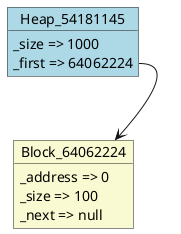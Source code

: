 @startuml object
object Heap_54181145#LightBlue {
  _size => 1000
  _first => 64062224
}
object Block_64062224#LightGoldenRodYellow {
  _address => 0
  _size => 100
  _next => null
}
Heap_54181145::_first --> Block_64062224
@enduml
